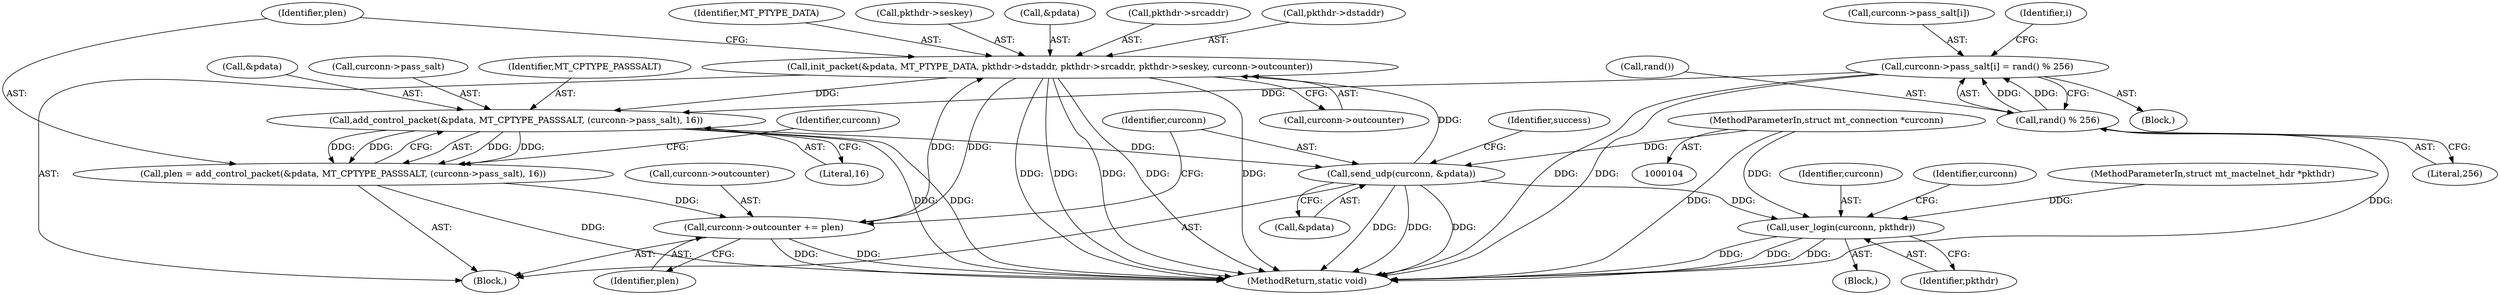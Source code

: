 digraph "0_MAC-Telnet_b69d11727d4f0f8cf719c79e3fb700f55ca03e9a_1@pointer" {
"1000198" [label="(Call,init_packet(&pdata, MT_PTYPE_DATA, pkthdr->dstaddr, pkthdr->srcaddr, pkthdr->seskey, curconn->outcounter))"];
"1000229" [label="(Call,send_udp(curconn, &pdata))"];
"1000105" [label="(MethodParameterIn,struct mt_connection *curconn)"];
"1000216" [label="(Call,add_control_packet(&pdata, MT_CPTYPE_PASSSALT, (curconn->pass_salt), 16))"];
"1000198" [label="(Call,init_packet(&pdata, MT_PTYPE_DATA, pkthdr->dstaddr, pkthdr->srcaddr, pkthdr->seskey, curconn->outcounter))"];
"1000224" [label="(Call,curconn->outcounter += plen)"];
"1000214" [label="(Call,plen = add_control_packet(&pdata, MT_CPTYPE_PASSSALT, (curconn->pass_salt), 16))"];
"1000175" [label="(Call,curconn->pass_salt[i] = rand() % 256)"];
"1000181" [label="(Call,rand() % 256)"];
"1000460" [label="(Call,user_login(curconn, pkthdr))"];
"1000226" [label="(Identifier,curconn)"];
"1000181" [label="(Call,rand() % 256)"];
"1000230" [label="(Identifier,curconn)"];
"1000214" [label="(Call,plen = add_control_packet(&pdata, MT_CPTYPE_PASSSALT, (curconn->pass_salt), 16))"];
"1000198" [label="(Call,init_packet(&pdata, MT_PTYPE_DATA, pkthdr->dstaddr, pkthdr->srcaddr, pkthdr->seskey, curconn->outcounter))"];
"1000182" [label="(Call,rand())"];
"1000199" [label="(Call,&pdata)"];
"1000484" [label="(MethodReturn,static void)"];
"1000461" [label="(Identifier,curconn)"];
"1000217" [label="(Call,&pdata)"];
"1000220" [label="(Call,curconn->pass_salt)"];
"1000224" [label="(Call,curconn->outcounter += plen)"];
"1000467" [label="(Identifier,curconn)"];
"1000173" [label="(Identifier,i)"];
"1000228" [label="(Identifier,plen)"];
"1000176" [label="(Call,curconn->pass_salt[i])"];
"1000174" [label="(Block,)"];
"1000205" [label="(Call,pkthdr->srcaddr)"];
"1000449" [label="(Identifier,success)"];
"1000156" [label="(Block,)"];
"1000216" [label="(Call,add_control_packet(&pdata, MT_CPTYPE_PASSSALT, (curconn->pass_salt), 16))"];
"1000223" [label="(Literal,16)"];
"1000202" [label="(Call,pkthdr->dstaddr)"];
"1000229" [label="(Call,send_udp(curconn, &pdata))"];
"1000175" [label="(Call,curconn->pass_salt[i] = rand() % 256)"];
"1000459" [label="(Block,)"];
"1000462" [label="(Identifier,pkthdr)"];
"1000201" [label="(Identifier,MT_PTYPE_DATA)"];
"1000231" [label="(Call,&pdata)"];
"1000211" [label="(Call,curconn->outcounter)"];
"1000105" [label="(MethodParameterIn,struct mt_connection *curconn)"];
"1000219" [label="(Identifier,MT_CPTYPE_PASSSALT)"];
"1000183" [label="(Literal,256)"];
"1000225" [label="(Call,curconn->outcounter)"];
"1000460" [label="(Call,user_login(curconn, pkthdr))"];
"1000208" [label="(Call,pkthdr->seskey)"];
"1000106" [label="(MethodParameterIn,struct mt_mactelnet_hdr *pkthdr)"];
"1000215" [label="(Identifier,plen)"];
"1000198" -> "1000156"  [label="AST: "];
"1000198" -> "1000211"  [label="CFG: "];
"1000199" -> "1000198"  [label="AST: "];
"1000201" -> "1000198"  [label="AST: "];
"1000202" -> "1000198"  [label="AST: "];
"1000205" -> "1000198"  [label="AST: "];
"1000208" -> "1000198"  [label="AST: "];
"1000211" -> "1000198"  [label="AST: "];
"1000215" -> "1000198"  [label="CFG: "];
"1000198" -> "1000484"  [label="DDG: "];
"1000198" -> "1000484"  [label="DDG: "];
"1000198" -> "1000484"  [label="DDG: "];
"1000198" -> "1000484"  [label="DDG: "];
"1000198" -> "1000484"  [label="DDG: "];
"1000229" -> "1000198"  [label="DDG: "];
"1000224" -> "1000198"  [label="DDG: "];
"1000198" -> "1000216"  [label="DDG: "];
"1000198" -> "1000224"  [label="DDG: "];
"1000229" -> "1000156"  [label="AST: "];
"1000229" -> "1000231"  [label="CFG: "];
"1000230" -> "1000229"  [label="AST: "];
"1000231" -> "1000229"  [label="AST: "];
"1000449" -> "1000229"  [label="CFG: "];
"1000229" -> "1000484"  [label="DDG: "];
"1000229" -> "1000484"  [label="DDG: "];
"1000229" -> "1000484"  [label="DDG: "];
"1000105" -> "1000229"  [label="DDG: "];
"1000216" -> "1000229"  [label="DDG: "];
"1000229" -> "1000460"  [label="DDG: "];
"1000105" -> "1000104"  [label="AST: "];
"1000105" -> "1000484"  [label="DDG: "];
"1000105" -> "1000460"  [label="DDG: "];
"1000216" -> "1000214"  [label="AST: "];
"1000216" -> "1000223"  [label="CFG: "];
"1000217" -> "1000216"  [label="AST: "];
"1000219" -> "1000216"  [label="AST: "];
"1000220" -> "1000216"  [label="AST: "];
"1000223" -> "1000216"  [label="AST: "];
"1000214" -> "1000216"  [label="CFG: "];
"1000216" -> "1000484"  [label="DDG: "];
"1000216" -> "1000484"  [label="DDG: "];
"1000216" -> "1000214"  [label="DDG: "];
"1000216" -> "1000214"  [label="DDG: "];
"1000216" -> "1000214"  [label="DDG: "];
"1000216" -> "1000214"  [label="DDG: "];
"1000175" -> "1000216"  [label="DDG: "];
"1000224" -> "1000156"  [label="AST: "];
"1000224" -> "1000228"  [label="CFG: "];
"1000225" -> "1000224"  [label="AST: "];
"1000228" -> "1000224"  [label="AST: "];
"1000230" -> "1000224"  [label="CFG: "];
"1000224" -> "1000484"  [label="DDG: "];
"1000224" -> "1000484"  [label="DDG: "];
"1000214" -> "1000224"  [label="DDG: "];
"1000214" -> "1000156"  [label="AST: "];
"1000215" -> "1000214"  [label="AST: "];
"1000226" -> "1000214"  [label="CFG: "];
"1000214" -> "1000484"  [label="DDG: "];
"1000175" -> "1000174"  [label="AST: "];
"1000175" -> "1000181"  [label="CFG: "];
"1000176" -> "1000175"  [label="AST: "];
"1000181" -> "1000175"  [label="AST: "];
"1000173" -> "1000175"  [label="CFG: "];
"1000175" -> "1000484"  [label="DDG: "];
"1000175" -> "1000484"  [label="DDG: "];
"1000181" -> "1000175"  [label="DDG: "];
"1000181" -> "1000175"  [label="DDG: "];
"1000181" -> "1000183"  [label="CFG: "];
"1000182" -> "1000181"  [label="AST: "];
"1000183" -> "1000181"  [label="AST: "];
"1000181" -> "1000484"  [label="DDG: "];
"1000460" -> "1000459"  [label="AST: "];
"1000460" -> "1000462"  [label="CFG: "];
"1000461" -> "1000460"  [label="AST: "];
"1000462" -> "1000460"  [label="AST: "];
"1000467" -> "1000460"  [label="CFG: "];
"1000460" -> "1000484"  [label="DDG: "];
"1000460" -> "1000484"  [label="DDG: "];
"1000460" -> "1000484"  [label="DDG: "];
"1000106" -> "1000460"  [label="DDG: "];
}
